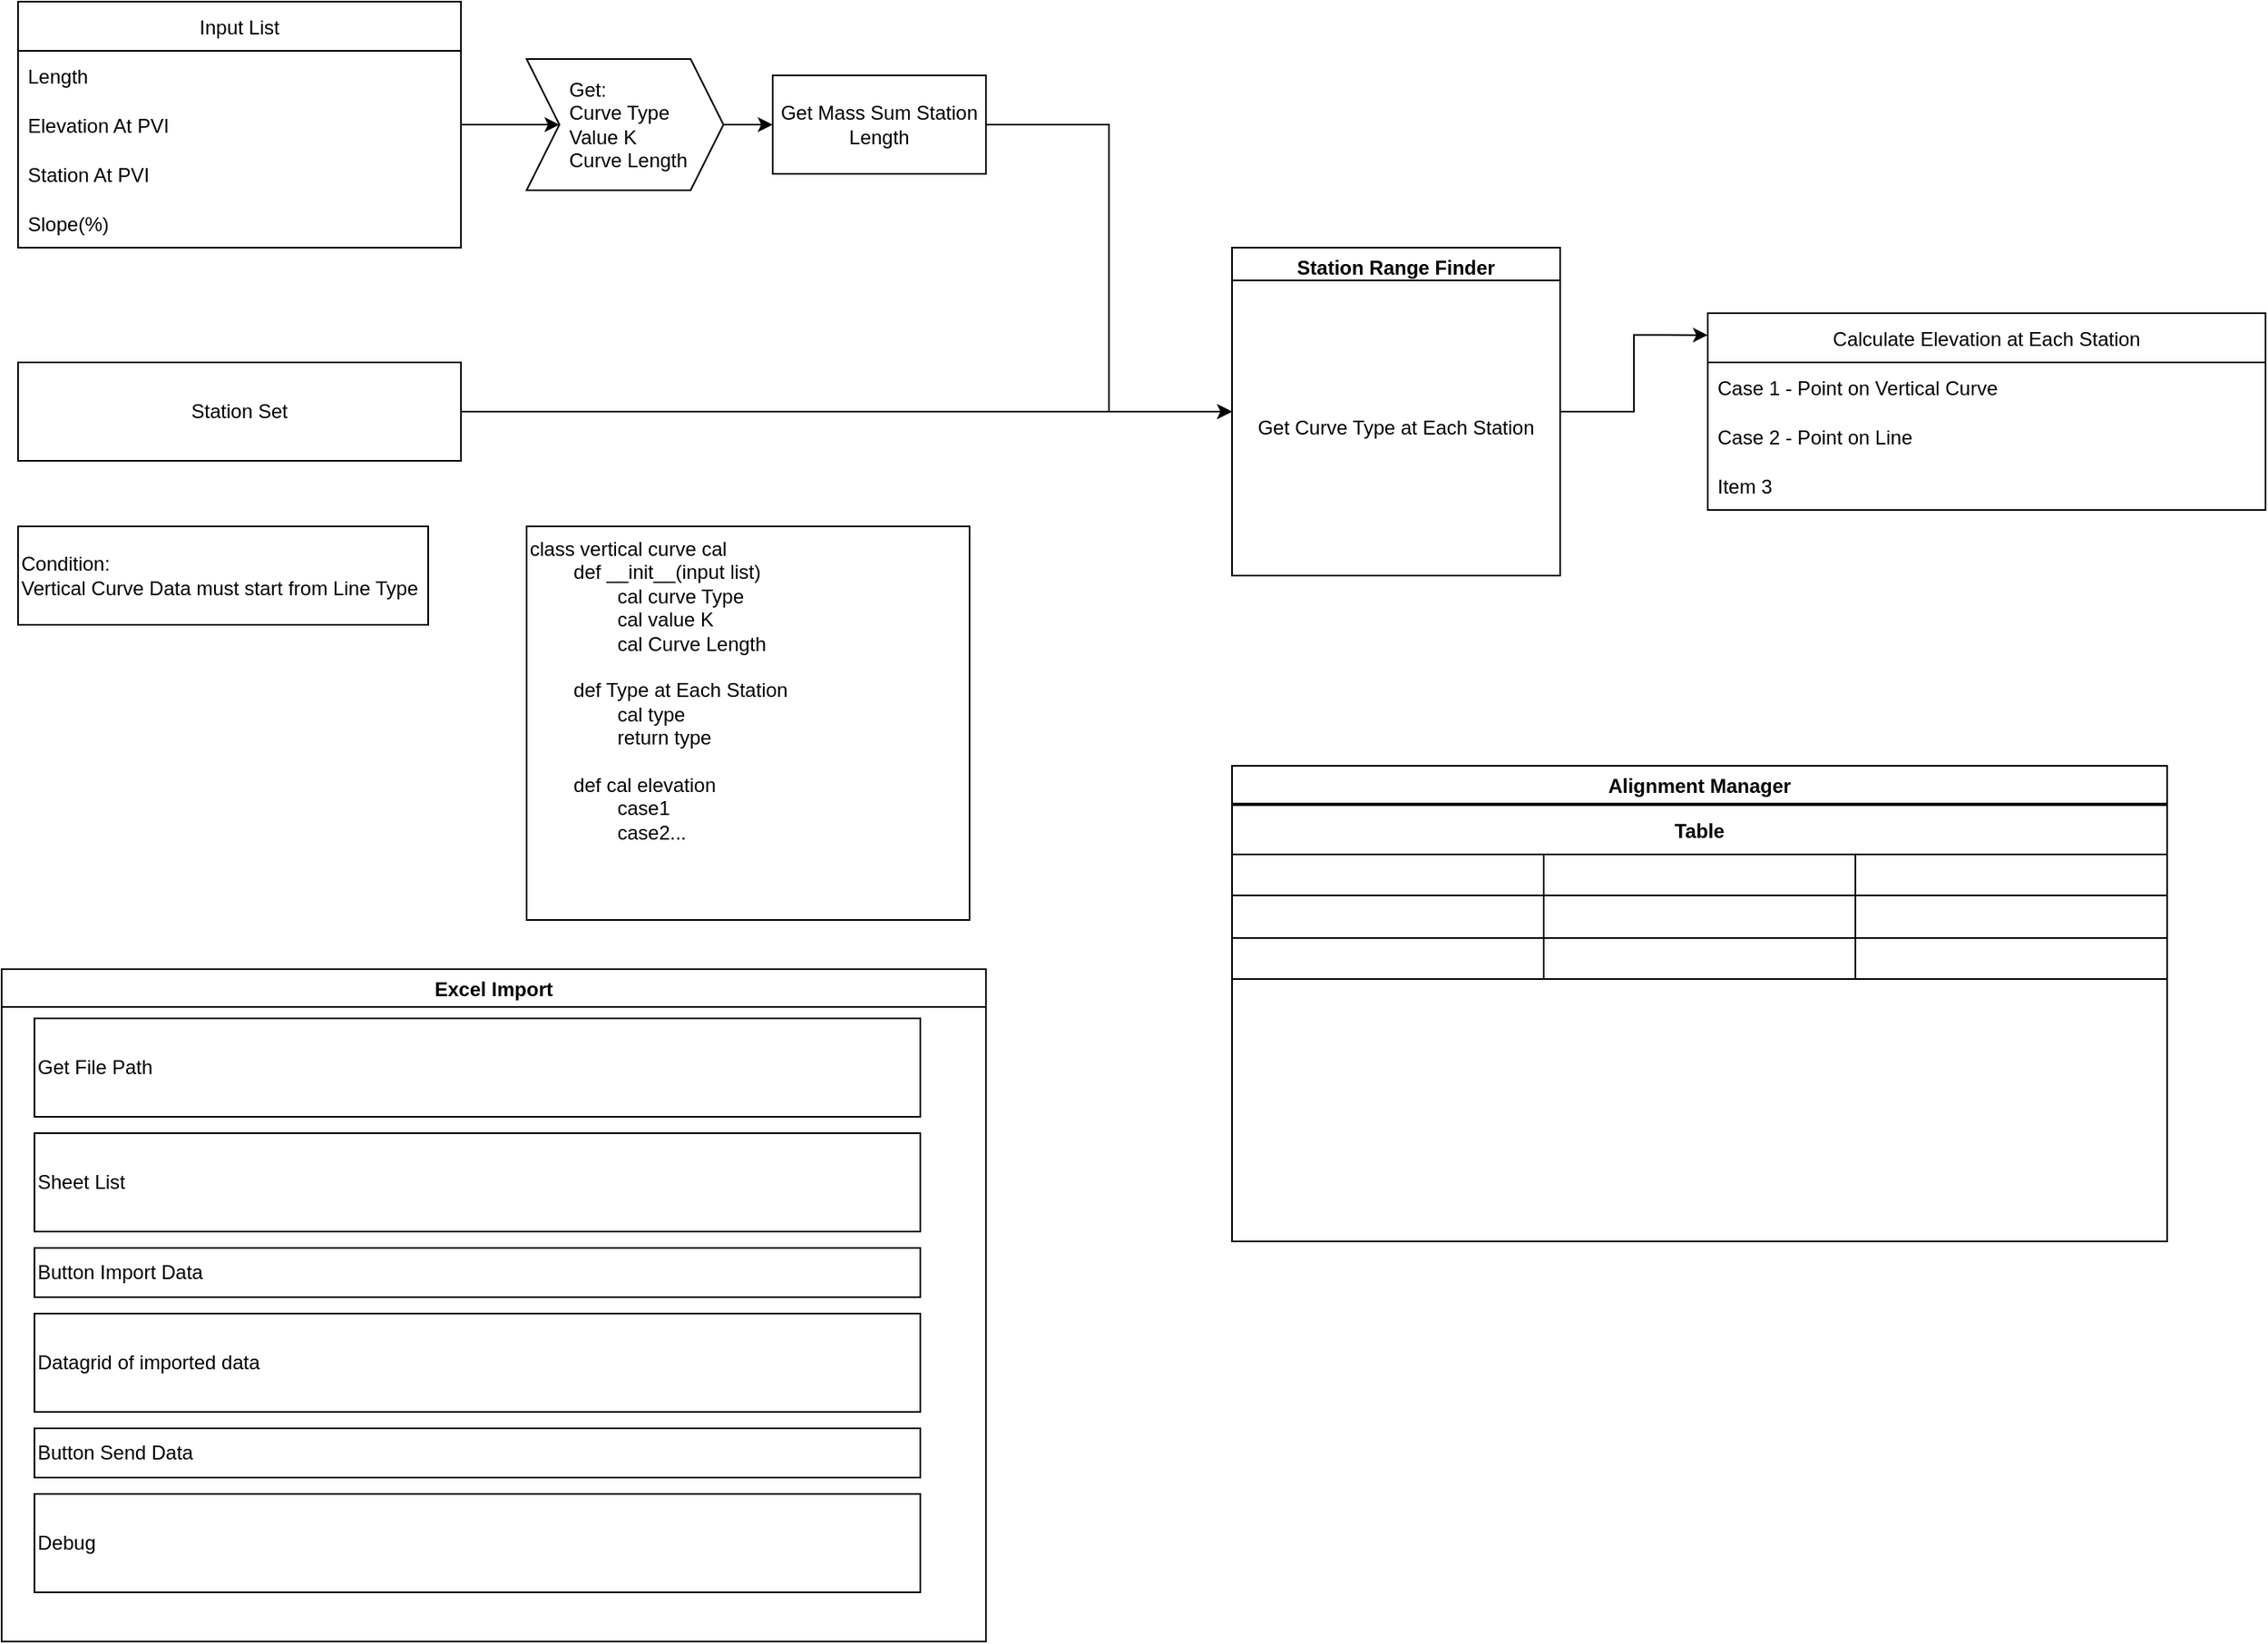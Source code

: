 <mxfile version="18.0.1" type="device"><diagram id="IQPxo4kgjOKBy_xZ6WJp" name="Page-1"><mxGraphModel dx="1102" dy="865" grid="1" gridSize="10" guides="1" tooltips="1" connect="1" arrows="1" fold="1" page="1" pageScale="1" pageWidth="1654" pageHeight="1169" math="0" shadow="0"><root><mxCell id="0"/><mxCell id="1" parent="0"/><mxCell id="zkEbkxAH0DoX9d5PTQrA-16" value="" style="edgeStyle=orthogonalEdgeStyle;rounded=0;orthogonalLoop=1;jettySize=auto;html=1;" parent="1" source="zkEbkxAH0DoX9d5PTQrA-2" target="zkEbkxAH0DoX9d5PTQrA-15" edge="1"><mxGeometry relative="1" as="geometry"/></mxCell><mxCell id="zkEbkxAH0DoX9d5PTQrA-2" value="Input List" style="swimlane;fontStyle=0;childLayout=stackLayout;horizontal=1;startSize=30;horizontalStack=0;resizeParent=1;resizeParentMax=0;resizeLast=0;collapsible=1;marginBottom=0;" parent="1" vertex="1"><mxGeometry x="60" y="70" width="270" height="150" as="geometry"><mxRectangle x="60" y="70" width="50" height="30" as="alternateBounds"/></mxGeometry></mxCell><mxCell id="zkEbkxAH0DoX9d5PTQrA-4" value="Length" style="text;strokeColor=none;fillColor=none;align=left;verticalAlign=middle;spacingLeft=4;spacingRight=4;overflow=hidden;points=[[0,0.5],[1,0.5]];portConstraint=eastwest;rotatable=0;" parent="zkEbkxAH0DoX9d5PTQrA-2" vertex="1"><mxGeometry y="30" width="270" height="30" as="geometry"/></mxCell><mxCell id="zkEbkxAH0DoX9d5PTQrA-5" value="Elevation At PVI" style="text;strokeColor=none;fillColor=none;align=left;verticalAlign=middle;spacingLeft=4;spacingRight=4;overflow=hidden;points=[[0,0.5],[1,0.5]];portConstraint=eastwest;rotatable=0;" parent="zkEbkxAH0DoX9d5PTQrA-2" vertex="1"><mxGeometry y="60" width="270" height="30" as="geometry"/></mxCell><mxCell id="zkEbkxAH0DoX9d5PTQrA-6" value="Station At PVI" style="text;strokeColor=none;fillColor=none;align=left;verticalAlign=middle;spacingLeft=4;spacingRight=4;overflow=hidden;points=[[0,0.5],[1,0.5]];portConstraint=eastwest;rotatable=0;" parent="zkEbkxAH0DoX9d5PTQrA-2" vertex="1"><mxGeometry y="90" width="270" height="30" as="geometry"/></mxCell><mxCell id="zkEbkxAH0DoX9d5PTQrA-17" value="Slope(%)" style="text;strokeColor=none;fillColor=none;align=left;verticalAlign=middle;spacingLeft=4;spacingRight=4;overflow=hidden;points=[[0,0.5],[1,0.5]];portConstraint=eastwest;rotatable=0;" parent="zkEbkxAH0DoX9d5PTQrA-2" vertex="1"><mxGeometry y="120" width="270" height="30" as="geometry"/></mxCell><mxCell id="zkEbkxAH0DoX9d5PTQrA-34" style="edgeStyle=orthogonalEdgeStyle;rounded=0;orthogonalLoop=1;jettySize=auto;html=1;entryX=0;entryY=0.5;entryDx=0;entryDy=0;" parent="1" source="zkEbkxAH0DoX9d5PTQrA-15" target="zkEbkxAH0DoX9d5PTQrA-33" edge="1"><mxGeometry relative="1" as="geometry"/></mxCell><mxCell id="zkEbkxAH0DoX9d5PTQrA-15" value="Get:&lt;br&gt;Curve Type&lt;br&gt;Value K&lt;br&gt;Curve Length" style="shape=step;perimeter=stepPerimeter;whiteSpace=wrap;html=1;fixedSize=1;fontStyle=0;startSize=30;align=left;spacingLeft=24;" parent="1" vertex="1"><mxGeometry x="370" y="105" width="120" height="80" as="geometry"/></mxCell><mxCell id="zkEbkxAH0DoX9d5PTQrA-41" style="edgeStyle=orthogonalEdgeStyle;rounded=0;orthogonalLoop=1;jettySize=auto;html=1;entryX=0;entryY=0.111;entryDx=0;entryDy=0;entryPerimeter=0;" parent="1" source="zkEbkxAH0DoX9d5PTQrA-25" target="zkEbkxAH0DoX9d5PTQrA-37" edge="1"><mxGeometry relative="1" as="geometry"/></mxCell><mxCell id="zkEbkxAH0DoX9d5PTQrA-25" value="Station Range Finder" style="swimlane;" parent="1" vertex="1"><mxGeometry x="800" y="220" width="200" height="200" as="geometry"/></mxCell><mxCell id="zkEbkxAH0DoX9d5PTQrA-36" value="Get Curve Type at Each Station" style="whiteSpace=wrap;html=1;" parent="zkEbkxAH0DoX9d5PTQrA-25" vertex="1"><mxGeometry y="20" width="200" height="180" as="geometry"/></mxCell><mxCell id="zkEbkxAH0DoX9d5PTQrA-32" style="edgeStyle=orthogonalEdgeStyle;rounded=0;orthogonalLoop=1;jettySize=auto;html=1;entryX=0;entryY=0.5;entryDx=0;entryDy=0;" parent="1" source="zkEbkxAH0DoX9d5PTQrA-31" target="zkEbkxAH0DoX9d5PTQrA-25" edge="1"><mxGeometry relative="1" as="geometry"/></mxCell><mxCell id="zkEbkxAH0DoX9d5PTQrA-31" value="Station Set" style="rounded=0;whiteSpace=wrap;html=1;" parent="1" vertex="1"><mxGeometry x="60" y="290" width="270" height="60" as="geometry"/></mxCell><mxCell id="zkEbkxAH0DoX9d5PTQrA-35" style="edgeStyle=orthogonalEdgeStyle;rounded=0;orthogonalLoop=1;jettySize=auto;html=1;entryX=0;entryY=0.5;entryDx=0;entryDy=0;" parent="1" source="zkEbkxAH0DoX9d5PTQrA-33" target="zkEbkxAH0DoX9d5PTQrA-25" edge="1"><mxGeometry relative="1" as="geometry"/></mxCell><mxCell id="zkEbkxAH0DoX9d5PTQrA-33" value="Get Mass Sum Station Length" style="rounded=0;whiteSpace=wrap;html=1;" parent="1" vertex="1"><mxGeometry x="520" y="115" width="130" height="60" as="geometry"/></mxCell><mxCell id="zkEbkxAH0DoX9d5PTQrA-37" value="Calculate Elevation at Each Station" style="swimlane;fontStyle=0;childLayout=stackLayout;horizontal=1;startSize=30;horizontalStack=0;resizeParent=1;resizeParentMax=0;resizeLast=0;collapsible=1;marginBottom=0;" parent="1" vertex="1"><mxGeometry x="1090" y="260" width="340" height="120" as="geometry"/></mxCell><mxCell id="zkEbkxAH0DoX9d5PTQrA-38" value="Case 1 - Point on Vertical Curve" style="text;strokeColor=none;fillColor=none;align=left;verticalAlign=middle;spacingLeft=4;spacingRight=4;overflow=hidden;points=[[0,0.5],[1,0.5]];portConstraint=eastwest;rotatable=0;" parent="zkEbkxAH0DoX9d5PTQrA-37" vertex="1"><mxGeometry y="30" width="340" height="30" as="geometry"/></mxCell><mxCell id="zkEbkxAH0DoX9d5PTQrA-39" value="Case 2 - Point on Line" style="text;strokeColor=none;fillColor=none;align=left;verticalAlign=middle;spacingLeft=4;spacingRight=4;overflow=hidden;points=[[0,0.5],[1,0.5]];portConstraint=eastwest;rotatable=0;" parent="zkEbkxAH0DoX9d5PTQrA-37" vertex="1"><mxGeometry y="60" width="340" height="30" as="geometry"/></mxCell><mxCell id="zkEbkxAH0DoX9d5PTQrA-40" value="Item 3" style="text;strokeColor=none;fillColor=none;align=left;verticalAlign=middle;spacingLeft=4;spacingRight=4;overflow=hidden;points=[[0,0.5],[1,0.5]];portConstraint=eastwest;rotatable=0;" parent="zkEbkxAH0DoX9d5PTQrA-37" vertex="1"><mxGeometry y="90" width="340" height="30" as="geometry"/></mxCell><mxCell id="zkEbkxAH0DoX9d5PTQrA-43" value="&lt;div style=&quot;&quot;&gt;&lt;span style=&quot;&quot;&gt;class vertical curve cal&lt;/span&gt;&lt;/div&gt;&lt;div style=&quot;&quot;&gt;&lt;span style=&quot;&quot;&gt;&lt;span style=&quot;white-space: pre;&quot;&gt;&#9;&lt;/span&gt;def __init__(input list)&lt;br&gt;&lt;/span&gt;&lt;/div&gt;&lt;div style=&quot;&quot;&gt;&lt;span style=&quot;&quot;&gt;&lt;span style=&quot;white-space: pre;&quot;&gt;&#9;&lt;/span&gt;&lt;span style=&quot;white-space: pre;&quot;&gt;&#9;&lt;/span&gt;cal curve Type&lt;br&gt;&lt;/span&gt;&lt;/div&gt;&lt;div style=&quot;&quot;&gt;&lt;span style=&quot;&quot;&gt;&lt;span style=&quot;white-space: pre;&quot;&gt;&#9;&lt;/span&gt;&lt;span style=&quot;white-space: pre;&quot;&gt;&#9;&lt;/span&gt;cal value K&lt;br&gt;&lt;/span&gt;&lt;/div&gt;&lt;div style=&quot;&quot;&gt;&lt;span style=&quot;&quot;&gt;&lt;span style=&quot;white-space: pre;&quot;&gt;&#9;&lt;/span&gt;&lt;span style=&quot;white-space: pre;&quot;&gt;&#9;&lt;/span&gt;cal Curve Length&lt;br&gt;&lt;/span&gt;&lt;/div&gt;&lt;div style=&quot;&quot;&gt;&lt;span style=&quot;&quot;&gt;&lt;br&gt;&lt;/span&gt;&lt;/div&gt;&lt;div style=&quot;&quot;&gt;&lt;span style=&quot;&quot;&gt;&lt;span style=&quot;white-space: pre;&quot;&gt;&#9;&lt;/span&gt;def Type at Each Station&lt;br&gt;&lt;/span&gt;&lt;/div&gt;&lt;div style=&quot;&quot;&gt;&lt;span style=&quot;&quot;&gt;&lt;span style=&quot;white-space: pre;&quot;&gt;&#9;&lt;/span&gt;&lt;span style=&quot;white-space: pre;&quot;&gt;&#9;&lt;/span&gt;cal type&lt;br&gt;&lt;/span&gt;&lt;/div&gt;&lt;div style=&quot;&quot;&gt;&lt;span style=&quot;&quot;&gt;&lt;span style=&quot;white-space: pre;&quot;&gt;&#9;&lt;/span&gt;&lt;span style=&quot;white-space: pre;&quot;&gt;&#9;&lt;/span&gt;return type&lt;br&gt;&lt;/span&gt;&lt;/div&gt;&lt;div style=&quot;&quot;&gt;&lt;span style=&quot;&quot;&gt;&lt;br&gt;&lt;/span&gt;&lt;/div&gt;&lt;div style=&quot;&quot;&gt;&lt;span style=&quot;&quot;&gt;&lt;span style=&quot;white-space: pre;&quot;&gt;&#9;&lt;/span&gt;def cal elevation&lt;br&gt;&lt;/span&gt;&lt;/div&gt;&lt;div style=&quot;&quot;&gt;&lt;span style=&quot;&quot;&gt;&lt;span style=&quot;white-space: pre;&quot;&gt;&#9;&lt;/span&gt;&lt;span style=&quot;white-space: pre;&quot;&gt;&#9;&lt;/span&gt;case1&lt;br&gt;&lt;/span&gt;&lt;/div&gt;&lt;div style=&quot;&quot;&gt;&lt;span style=&quot;&quot;&gt;&lt;span style=&quot;white-space: pre;&quot;&gt;&#9;&lt;/span&gt;&lt;span style=&quot;white-space: pre;&quot;&gt;&#9;&lt;/span&gt;case2...&lt;br&gt;&lt;/span&gt;&lt;/div&gt;&lt;div style=&quot;&quot;&gt;&lt;span style=&quot;&quot;&gt;&lt;br&gt;&lt;/span&gt;&lt;/div&gt;" style="rounded=0;whiteSpace=wrap;html=1;align=left;verticalAlign=top;labelBackgroundColor=none;" parent="1" vertex="1"><mxGeometry x="370" y="390" width="270" height="240" as="geometry"/></mxCell><mxCell id="zkEbkxAH0DoX9d5PTQrA-44" value="Condition:&lt;br&gt;Vertical Curve Data must start from Line Type" style="rounded=0;whiteSpace=wrap;html=1;labelBackgroundColor=none;align=left;" parent="1" vertex="1"><mxGeometry x="60" y="390" width="250" height="60" as="geometry"/></mxCell><mxCell id="U_JNfEwFjI0bGp-6uFK4-6" value="Alignment Manager" style="swimlane;" parent="1" vertex="1"><mxGeometry x="800" y="536" width="570" height="290" as="geometry"/></mxCell><mxCell id="U_JNfEwFjI0bGp-6uFK4-8" value="Table" style="shape=table;startSize=30;container=1;collapsible=0;childLayout=tableLayout;fontStyle=1;align=center;" parent="U_JNfEwFjI0bGp-6uFK4-6" vertex="1"><mxGeometry y="24" width="570" height="106" as="geometry"/></mxCell><mxCell id="U_JNfEwFjI0bGp-6uFK4-9" value="" style="shape=tableRow;horizontal=0;startSize=0;swimlaneHead=0;swimlaneBody=0;top=0;left=0;bottom=0;right=0;collapsible=0;dropTarget=0;fillColor=none;points=[[0,0.5],[1,0.5]];portConstraint=eastwest;" parent="U_JNfEwFjI0bGp-6uFK4-8" vertex="1"><mxGeometry y="30" width="570" height="25" as="geometry"/></mxCell><mxCell id="U_JNfEwFjI0bGp-6uFK4-10" value="" style="shape=partialRectangle;html=1;whiteSpace=wrap;connectable=0;fillColor=none;top=0;left=0;bottom=0;right=0;overflow=hidden;" parent="U_JNfEwFjI0bGp-6uFK4-9" vertex="1"><mxGeometry width="190" height="25" as="geometry"><mxRectangle width="190" height="25" as="alternateBounds"/></mxGeometry></mxCell><mxCell id="U_JNfEwFjI0bGp-6uFK4-11" value="" style="shape=partialRectangle;html=1;whiteSpace=wrap;connectable=0;fillColor=none;top=0;left=0;bottom=0;right=0;overflow=hidden;" parent="U_JNfEwFjI0bGp-6uFK4-9" vertex="1"><mxGeometry x="190" width="190" height="25" as="geometry"><mxRectangle width="190" height="25" as="alternateBounds"/></mxGeometry></mxCell><mxCell id="U_JNfEwFjI0bGp-6uFK4-12" value="" style="shape=partialRectangle;html=1;whiteSpace=wrap;connectable=0;fillColor=none;top=0;left=0;bottom=0;right=0;overflow=hidden;" parent="U_JNfEwFjI0bGp-6uFK4-9" vertex="1"><mxGeometry x="380" width="190" height="25" as="geometry"><mxRectangle width="190" height="25" as="alternateBounds"/></mxGeometry></mxCell><mxCell id="U_JNfEwFjI0bGp-6uFK4-13" value="" style="shape=tableRow;horizontal=0;startSize=0;swimlaneHead=0;swimlaneBody=0;top=0;left=0;bottom=0;right=0;collapsible=0;dropTarget=0;fillColor=none;points=[[0,0.5],[1,0.5]];portConstraint=eastwest;" parent="U_JNfEwFjI0bGp-6uFK4-8" vertex="1"><mxGeometry y="55" width="570" height="26" as="geometry"/></mxCell><mxCell id="U_JNfEwFjI0bGp-6uFK4-14" value="" style="shape=partialRectangle;html=1;whiteSpace=wrap;connectable=0;fillColor=none;top=0;left=0;bottom=0;right=0;overflow=hidden;" parent="U_JNfEwFjI0bGp-6uFK4-13" vertex="1"><mxGeometry width="190" height="26" as="geometry"><mxRectangle width="190" height="26" as="alternateBounds"/></mxGeometry></mxCell><mxCell id="U_JNfEwFjI0bGp-6uFK4-15" value="" style="shape=partialRectangle;html=1;whiteSpace=wrap;connectable=0;fillColor=none;top=0;left=0;bottom=0;right=0;overflow=hidden;" parent="U_JNfEwFjI0bGp-6uFK4-13" vertex="1"><mxGeometry x="190" width="190" height="26" as="geometry"><mxRectangle width="190" height="26" as="alternateBounds"/></mxGeometry></mxCell><mxCell id="U_JNfEwFjI0bGp-6uFK4-16" value="" style="shape=partialRectangle;html=1;whiteSpace=wrap;connectable=0;fillColor=none;top=0;left=0;bottom=0;right=0;overflow=hidden;" parent="U_JNfEwFjI0bGp-6uFK4-13" vertex="1"><mxGeometry x="380" width="190" height="26" as="geometry"><mxRectangle width="190" height="26" as="alternateBounds"/></mxGeometry></mxCell><mxCell id="U_JNfEwFjI0bGp-6uFK4-17" value="" style="shape=tableRow;horizontal=0;startSize=0;swimlaneHead=0;swimlaneBody=0;top=0;left=0;bottom=0;right=0;collapsible=0;dropTarget=0;fillColor=none;points=[[0,0.5],[1,0.5]];portConstraint=eastwest;" parent="U_JNfEwFjI0bGp-6uFK4-8" vertex="1"><mxGeometry y="81" width="570" height="25" as="geometry"/></mxCell><mxCell id="U_JNfEwFjI0bGp-6uFK4-18" value="" style="shape=partialRectangle;html=1;whiteSpace=wrap;connectable=0;fillColor=none;top=0;left=0;bottom=0;right=0;overflow=hidden;" parent="U_JNfEwFjI0bGp-6uFK4-17" vertex="1"><mxGeometry width="190" height="25" as="geometry"><mxRectangle width="190" height="25" as="alternateBounds"/></mxGeometry></mxCell><mxCell id="U_JNfEwFjI0bGp-6uFK4-19" value="" style="shape=partialRectangle;html=1;whiteSpace=wrap;connectable=0;fillColor=none;top=0;left=0;bottom=0;right=0;overflow=hidden;" parent="U_JNfEwFjI0bGp-6uFK4-17" vertex="1"><mxGeometry x="190" width="190" height="25" as="geometry"><mxRectangle width="190" height="25" as="alternateBounds"/></mxGeometry></mxCell><mxCell id="U_JNfEwFjI0bGp-6uFK4-20" value="" style="shape=partialRectangle;html=1;whiteSpace=wrap;connectable=0;fillColor=none;top=0;left=0;bottom=0;right=0;overflow=hidden;" parent="U_JNfEwFjI0bGp-6uFK4-17" vertex="1"><mxGeometry x="380" width="190" height="25" as="geometry"><mxRectangle width="190" height="25" as="alternateBounds"/></mxGeometry></mxCell><mxCell id="hA2qjgWJQc-45773JuBl-1" value="Excel Import" style="swimlane;" vertex="1" parent="1"><mxGeometry x="50" y="660" width="600" height="410" as="geometry"/></mxCell><mxCell id="hA2qjgWJQc-45773JuBl-2" value="Get File Path" style="rounded=0;whiteSpace=wrap;html=1;align=left;" vertex="1" parent="hA2qjgWJQc-45773JuBl-1"><mxGeometry x="20" y="30" width="540" height="60" as="geometry"/></mxCell><mxCell id="hA2qjgWJQc-45773JuBl-3" value="Sheet List" style="rounded=0;whiteSpace=wrap;html=1;align=left;" vertex="1" parent="hA2qjgWJQc-45773JuBl-1"><mxGeometry x="20" y="100" width="540" height="60" as="geometry"/></mxCell><mxCell id="hA2qjgWJQc-45773JuBl-4" value="Button Import Data" style="rounded=0;whiteSpace=wrap;html=1;align=left;" vertex="1" parent="hA2qjgWJQc-45773JuBl-1"><mxGeometry x="20" y="170" width="540" height="30" as="geometry"/></mxCell><mxCell id="hA2qjgWJQc-45773JuBl-5" value="Datagrid of imported data" style="rounded=0;whiteSpace=wrap;html=1;align=left;" vertex="1" parent="hA2qjgWJQc-45773JuBl-1"><mxGeometry x="20" y="210" width="540" height="60" as="geometry"/></mxCell><mxCell id="hA2qjgWJQc-45773JuBl-6" value="Button Send Data" style="rounded=0;whiteSpace=wrap;html=1;align=left;" vertex="1" parent="hA2qjgWJQc-45773JuBl-1"><mxGeometry x="20" y="280" width="540" height="30" as="geometry"/></mxCell><mxCell id="hA2qjgWJQc-45773JuBl-7" value="Debug" style="rounded=0;whiteSpace=wrap;html=1;align=left;" vertex="1" parent="hA2qjgWJQc-45773JuBl-1"><mxGeometry x="20" y="320" width="540" height="60" as="geometry"/></mxCell></root></mxGraphModel></diagram></mxfile>